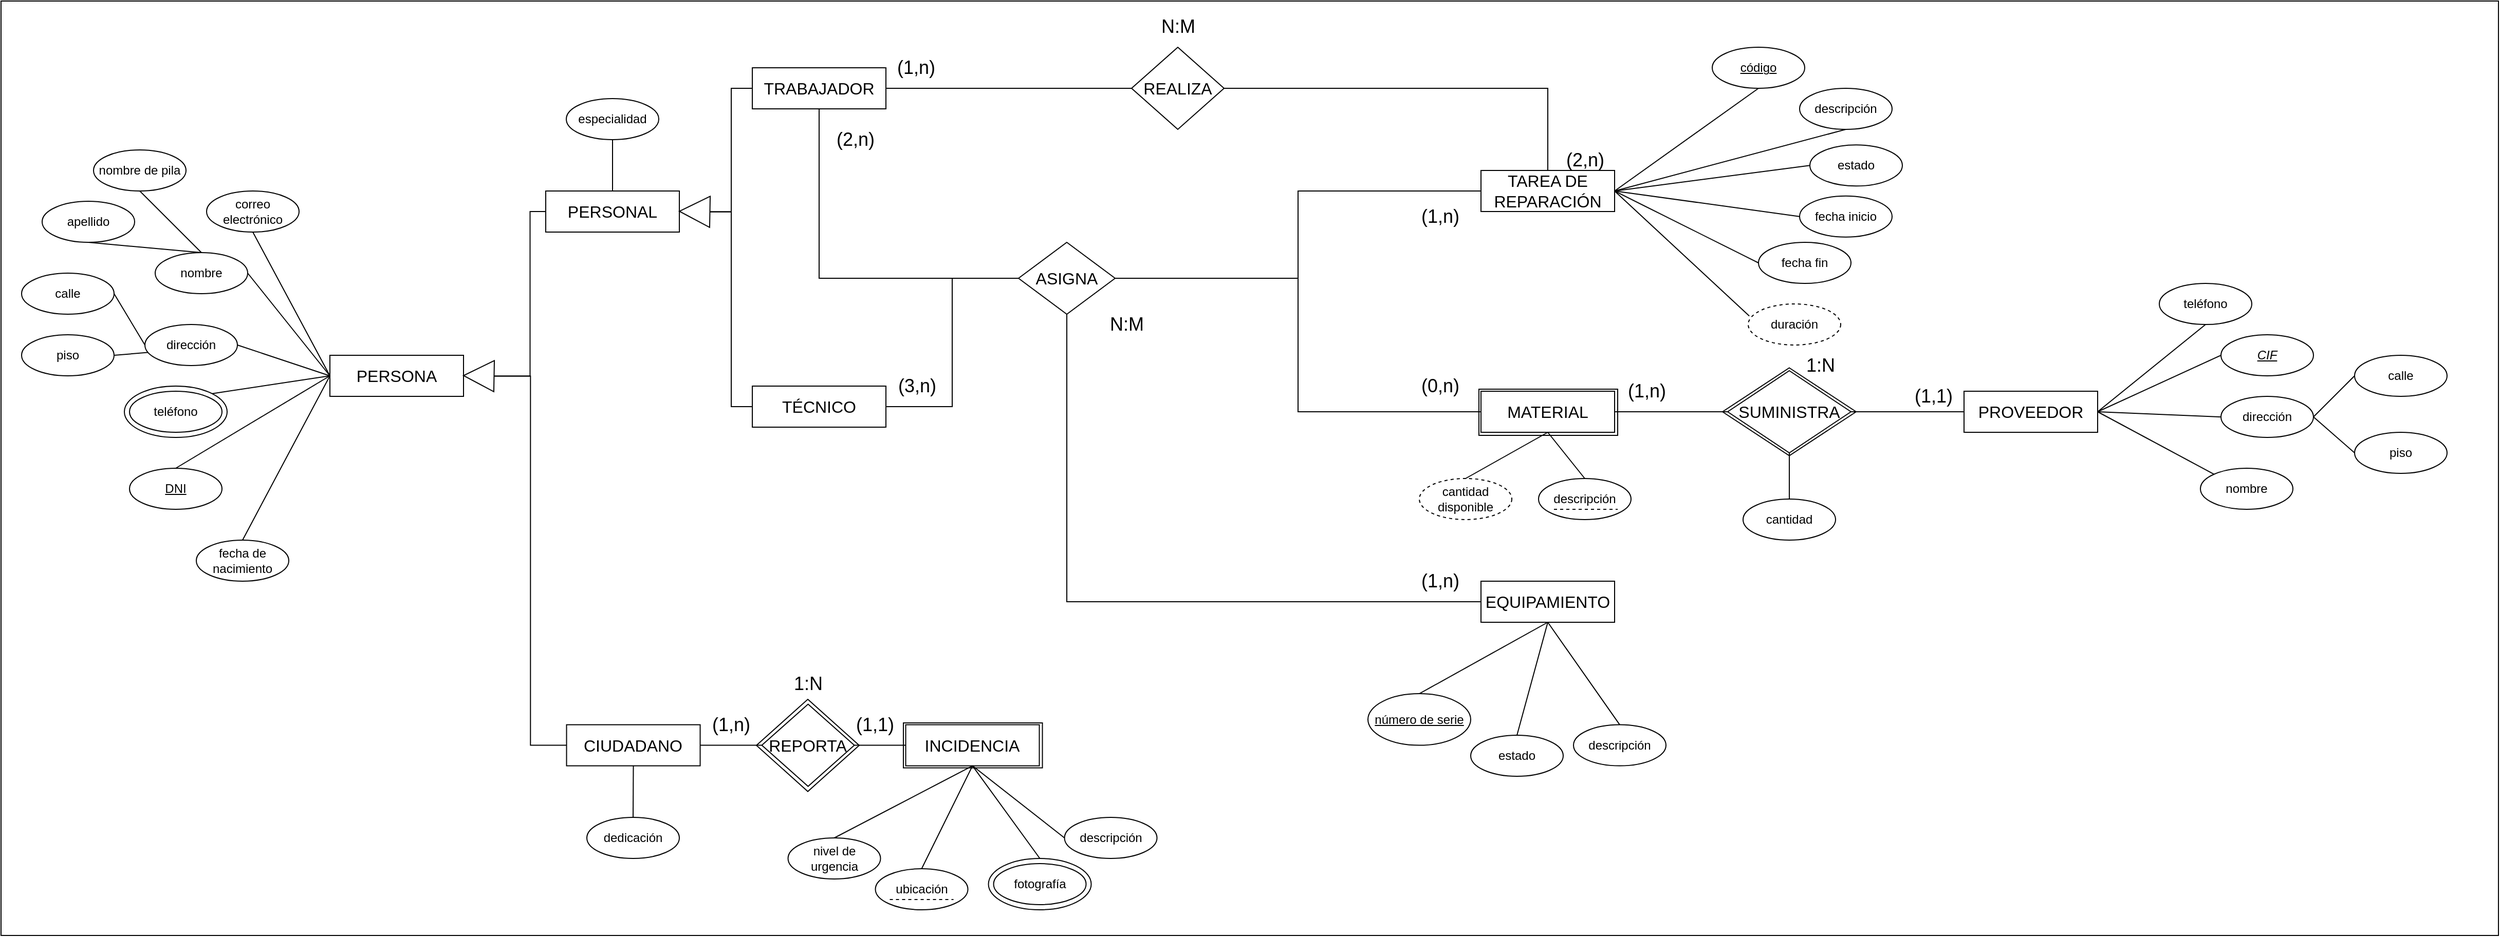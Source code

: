 <mxfile version="20.7.4" type="device"><diagram id="R2lEEEUBdFMjLlhIrx00" name="Page-1"><mxGraphModel dx="3575" dy="2375" grid="1" gridSize="10" guides="1" tooltips="1" connect="1" arrows="1" fold="1" page="1" pageScale="1" pageWidth="850" pageHeight="1100" math="0" shadow="0" extFonts="Permanent Marker^https://fonts.googleapis.com/css?family=Permanent+Marker"><root><mxCell id="0"/><mxCell id="1" parent="0"/><mxCell id="56mbCOZLLlYiBBQ68uOQ-327" value="" style="rounded=0;whiteSpace=wrap;html=1;fontSize=18;" parent="1" vertex="1"><mxGeometry x="-390" y="-5" width="2430" height="910" as="geometry"/></mxCell><mxCell id="56mbCOZLLlYiBBQ68uOQ-184" value="PERSONA" style="rounded=0;whiteSpace=wrap;html=1;fontSize=16;" parent="1" vertex="1"><mxGeometry x="-70" y="340" width="130" height="40" as="geometry"/></mxCell><mxCell id="56mbCOZLLlYiBBQ68uOQ-185" value="nombre" style="ellipse;whiteSpace=wrap;html=1;" parent="1" vertex="1"><mxGeometry x="-240" y="240" width="90" height="40" as="geometry"/></mxCell><mxCell id="56mbCOZLLlYiBBQ68uOQ-186" value="calle" style="ellipse;whiteSpace=wrap;html=1;" parent="1" vertex="1"><mxGeometry x="-370" y="260" width="90" height="40" as="geometry"/></mxCell><mxCell id="56mbCOZLLlYiBBQ68uOQ-187" value="piso" style="ellipse;whiteSpace=wrap;html=1;" parent="1" vertex="1"><mxGeometry x="-370" y="320" width="90" height="40" as="geometry"/></mxCell><mxCell id="56mbCOZLLlYiBBQ68uOQ-188" value="" style="endArrow=none;html=1;rounded=0;entryX=1;entryY=0.5;entryDx=0;entryDy=0;exitX=1;exitY=0.5;exitDx=0;exitDy=0;" parent="1" source="56mbCOZLLlYiBBQ68uOQ-187" target="56mbCOZLLlYiBBQ68uOQ-190" edge="1"><mxGeometry width="50" height="50" relative="1" as="geometry"><mxPoint x="-180" y="490" as="sourcePoint"/><mxPoint x="-140" y="370" as="targetPoint"/></mxGeometry></mxCell><mxCell id="56mbCOZLLlYiBBQ68uOQ-189" value="" style="endArrow=none;html=1;rounded=0;exitX=1;exitY=0.5;exitDx=0;exitDy=0;entryX=0;entryY=0.5;entryDx=0;entryDy=0;" parent="1" source="56mbCOZLLlYiBBQ68uOQ-186" target="56mbCOZLLlYiBBQ68uOQ-190" edge="1"><mxGeometry width="50" height="50" relative="1" as="geometry"><mxPoint x="-180" y="490" as="sourcePoint"/><mxPoint x="-150" y="360" as="targetPoint"/></mxGeometry></mxCell><mxCell id="56mbCOZLLlYiBBQ68uOQ-190" value="dirección" style="ellipse;whiteSpace=wrap;html=1;" parent="1" vertex="1"><mxGeometry x="-250" y="310" width="90" height="40" as="geometry"/></mxCell><mxCell id="56mbCOZLLlYiBBQ68uOQ-192" value="" style="endArrow=none;html=1;rounded=0;exitX=1;exitY=0;exitDx=0;exitDy=0;entryX=0;entryY=0.5;entryDx=0;entryDy=0;" parent="1" source="56mbCOZLLlYiBBQ68uOQ-198" target="56mbCOZLLlYiBBQ68uOQ-184" edge="1"><mxGeometry width="50" height="50" relative="1" as="geometry"><mxPoint x="-165" y="420" as="sourcePoint"/><mxPoint x="330" y="340" as="targetPoint"/></mxGeometry></mxCell><mxCell id="56mbCOZLLlYiBBQ68uOQ-193" value="" style="endArrow=none;html=1;rounded=0;exitX=1;exitY=0.5;exitDx=0;exitDy=0;entryX=0;entryY=0.5;entryDx=0;entryDy=0;" parent="1" source="56mbCOZLLlYiBBQ68uOQ-190" target="56mbCOZLLlYiBBQ68uOQ-184" edge="1"><mxGeometry width="50" height="50" relative="1" as="geometry"><mxPoint x="280" y="390" as="sourcePoint"/><mxPoint x="330" y="340" as="targetPoint"/></mxGeometry></mxCell><mxCell id="56mbCOZLLlYiBBQ68uOQ-194" value="" style="endArrow=none;html=1;rounded=0;entryX=1;entryY=0.5;entryDx=0;entryDy=0;exitX=0;exitY=0.5;exitDx=0;exitDy=0;" parent="1" source="56mbCOZLLlYiBBQ68uOQ-184" target="56mbCOZLLlYiBBQ68uOQ-185" edge="1"><mxGeometry width="50" height="50" relative="1" as="geometry"><mxPoint x="-90.0" y="310" as="sourcePoint"/><mxPoint x="310" y="290" as="targetPoint"/></mxGeometry></mxCell><mxCell id="56mbCOZLLlYiBBQ68uOQ-195" value="&lt;u&gt;DNI&lt;/u&gt;" style="ellipse;whiteSpace=wrap;html=1;" parent="1" vertex="1"><mxGeometry x="-265" y="450" width="90" height="40" as="geometry"/></mxCell><mxCell id="56mbCOZLLlYiBBQ68uOQ-196" value="" style="endArrow=none;html=1;rounded=0;exitX=0.5;exitY=0;exitDx=0;exitDy=0;entryX=0;entryY=0.5;entryDx=0;entryDy=0;" parent="1" source="56mbCOZLLlYiBBQ68uOQ-195" target="56mbCOZLLlYiBBQ68uOQ-184" edge="1"><mxGeometry width="50" height="50" relative="1" as="geometry"><mxPoint x="260" y="340" as="sourcePoint"/><mxPoint x="-80" y="410" as="targetPoint"/></mxGeometry></mxCell><mxCell id="56mbCOZLLlYiBBQ68uOQ-197" value="" style="group" parent="1" vertex="1" connectable="0"><mxGeometry x="-270" y="370" width="100" height="50" as="geometry"/></mxCell><mxCell id="56mbCOZLLlYiBBQ68uOQ-198" value="" style="ellipse;whiteSpace=wrap;html=1;" parent="56mbCOZLLlYiBBQ68uOQ-197" vertex="1"><mxGeometry width="100" height="50" as="geometry"/></mxCell><mxCell id="56mbCOZLLlYiBBQ68uOQ-199" value="teléfono" style="ellipse;whiteSpace=wrap;html=1;" parent="56mbCOZLLlYiBBQ68uOQ-197" vertex="1"><mxGeometry x="5" y="5" width="90" height="40" as="geometry"/></mxCell><mxCell id="56mbCOZLLlYiBBQ68uOQ-212" value="" style="group" parent="1" vertex="1" connectable="0"><mxGeometry x="59.738" y="180" width="210.262" height="370" as="geometry"/></mxCell><mxCell id="56mbCOZLLlYiBBQ68uOQ-204" value="PERSONAL" style="rounded=0;whiteSpace=wrap;html=1;fontSize=16;" parent="56mbCOZLLlYiBBQ68uOQ-212" vertex="1"><mxGeometry x="80.262" width="130" height="40" as="geometry"/></mxCell><mxCell id="56mbCOZLLlYiBBQ68uOQ-206" value="" style="triangle;whiteSpace=wrap;html=1;fontSize=18;rotation=-179;" parent="56mbCOZLLlYiBBQ68uOQ-212" vertex="1"><mxGeometry x="0.262" y="164.87" width="29.74" height="30.26" as="geometry"/></mxCell><mxCell id="56mbCOZLLlYiBBQ68uOQ-211" value="" style="endArrow=none;html=1;rounded=0;fontSize=18;edgeStyle=orthogonalEdgeStyle;exitX=0;exitY=0.5;exitDx=0;exitDy=0;entryX=0;entryY=0.5;entryDx=0;entryDy=0;" parent="56mbCOZLLlYiBBQ68uOQ-212" source="56mbCOZLLlYiBBQ68uOQ-206" target="56mbCOZLLlYiBBQ68uOQ-204" edge="1"><mxGeometry width="50" height="50" relative="1" as="geometry"><mxPoint x="70.262" y="180" as="sourcePoint"/><mxPoint x="70.262" y="20" as="targetPoint"/><Array as="points"><mxPoint x="65" y="180"/><mxPoint x="65" y="20"/></Array></mxGeometry></mxCell><mxCell id="56mbCOZLLlYiBBQ68uOQ-213" value="correo electrónico" style="ellipse;whiteSpace=wrap;html=1;" parent="1" vertex="1"><mxGeometry x="-190" y="180" width="90" height="40" as="geometry"/></mxCell><mxCell id="56mbCOZLLlYiBBQ68uOQ-214" value="" style="endArrow=none;html=1;rounded=0;entryX=0.5;entryY=1;entryDx=0;entryDy=0;exitX=0;exitY=0.5;exitDx=0;exitDy=0;" parent="1" source="56mbCOZLLlYiBBQ68uOQ-184" target="56mbCOZLLlYiBBQ68uOQ-213" edge="1"><mxGeometry width="50" height="50" relative="1" as="geometry"><mxPoint x="-90.0" y="310" as="sourcePoint"/><mxPoint x="310" y="290" as="targetPoint"/></mxGeometry></mxCell><mxCell id="56mbCOZLLlYiBBQ68uOQ-215" value="especialidad" style="ellipse;whiteSpace=wrap;html=1;" parent="1" vertex="1"><mxGeometry x="160" y="90" width="90" height="40" as="geometry"/></mxCell><mxCell id="56mbCOZLLlYiBBQ68uOQ-216" value="" style="endArrow=none;html=1;rounded=0;entryX=0.5;entryY=1;entryDx=0;entryDy=0;exitX=0.5;exitY=0;exitDx=0;exitDy=0;" parent="1" source="56mbCOZLLlYiBBQ68uOQ-204" target="56mbCOZLLlYiBBQ68uOQ-215" edge="1"><mxGeometry width="50" height="50" relative="1" as="geometry"><mxPoint x="280" y="390" as="sourcePoint"/><mxPoint x="330" y="340" as="targetPoint"/></mxGeometry></mxCell><mxCell id="56mbCOZLLlYiBBQ68uOQ-226" value="" style="triangle;whiteSpace=wrap;html=1;fontSize=18;rotation=-179;" parent="1" vertex="1"><mxGeometry x="270" y="184.87" width="29.74" height="30.26" as="geometry"/></mxCell><mxCell id="56mbCOZLLlYiBBQ68uOQ-227" value="TRABAJADOR" style="rounded=0;whiteSpace=wrap;html=1;fontSize=16;" parent="1" vertex="1"><mxGeometry x="341" y="60" width="130" height="40" as="geometry"/></mxCell><mxCell id="56mbCOZLLlYiBBQ68uOQ-228" value="TÉCNICO" style="rounded=0;whiteSpace=wrap;html=1;fontSize=16;" parent="1" vertex="1"><mxGeometry x="341" y="370" width="130" height="40" as="geometry"/></mxCell><mxCell id="56mbCOZLLlYiBBQ68uOQ-229" value="" style="endArrow=none;html=1;rounded=0;fontSize=18;entryX=0;entryY=0.5;entryDx=0;entryDy=0;exitX=0;exitY=0.5;exitDx=0;exitDy=0;edgeStyle=orthogonalEdgeStyle;" parent="1" source="56mbCOZLLlYiBBQ68uOQ-228" target="56mbCOZLLlYiBBQ68uOQ-226" edge="1"><mxGeometry width="50" height="50" relative="1" as="geometry"><mxPoint x="320" y="280" as="sourcePoint"/><mxPoint x="490" y="350" as="targetPoint"/></mxGeometry></mxCell><mxCell id="56mbCOZLLlYiBBQ68uOQ-230" value="" style="endArrow=none;html=1;rounded=0;fontSize=18;entryX=0;entryY=0.5;entryDx=0;entryDy=0;exitX=0;exitY=0.5;exitDx=0;exitDy=0;edgeStyle=orthogonalEdgeStyle;" parent="1" source="56mbCOZLLlYiBBQ68uOQ-227" target="56mbCOZLLlYiBBQ68uOQ-226" edge="1"><mxGeometry width="50" height="50" relative="1" as="geometry"><mxPoint x="440" y="400" as="sourcePoint"/><mxPoint x="490" y="350" as="targetPoint"/></mxGeometry></mxCell><mxCell id="56mbCOZLLlYiBBQ68uOQ-231" value="TAREA DE REPARACIÓN" style="rounded=0;whiteSpace=wrap;html=1;fontSize=16;" parent="1" vertex="1"><mxGeometry x="1050" y="160" width="130" height="40" as="geometry"/></mxCell><mxCell id="56mbCOZLLlYiBBQ68uOQ-244" value="nombre de pila" style="ellipse;whiteSpace=wrap;html=1;" parent="1" vertex="1"><mxGeometry x="-300" y="140" width="90" height="40" as="geometry"/></mxCell><mxCell id="56mbCOZLLlYiBBQ68uOQ-245" value="apellido" style="ellipse;whiteSpace=wrap;html=1;" parent="1" vertex="1"><mxGeometry x="-350" y="190" width="90" height="40" as="geometry"/></mxCell><mxCell id="56mbCOZLLlYiBBQ68uOQ-246" value="" style="endArrow=none;html=1;rounded=0;fontSize=18;exitX=0.5;exitY=1;exitDx=0;exitDy=0;entryX=0.5;entryY=0;entryDx=0;entryDy=0;" parent="1" source="56mbCOZLLlYiBBQ68uOQ-244" target="56mbCOZLLlYiBBQ68uOQ-185" edge="1"><mxGeometry width="50" height="50" relative="1" as="geometry"><mxPoint x="-10" y="260" as="sourcePoint"/><mxPoint x="40" y="210" as="targetPoint"/></mxGeometry></mxCell><mxCell id="56mbCOZLLlYiBBQ68uOQ-247" value="" style="endArrow=none;html=1;rounded=0;fontSize=18;exitX=0.5;exitY=1;exitDx=0;exitDy=0;entryX=0.5;entryY=0;entryDx=0;entryDy=0;" parent="1" source="56mbCOZLLlYiBBQ68uOQ-245" target="56mbCOZLLlYiBBQ68uOQ-185" edge="1"><mxGeometry width="50" height="50" relative="1" as="geometry"><mxPoint x="-10" y="260" as="sourcePoint"/><mxPoint x="40" y="210" as="targetPoint"/></mxGeometry></mxCell><mxCell id="56mbCOZLLlYiBBQ68uOQ-248" value="fecha de nacimiento" style="ellipse;whiteSpace=wrap;html=1;" parent="1" vertex="1"><mxGeometry x="-200" y="520" width="90" height="40" as="geometry"/></mxCell><mxCell id="56mbCOZLLlYiBBQ68uOQ-249" value="" style="endArrow=none;html=1;rounded=0;exitX=0.5;exitY=0;exitDx=0;exitDy=0;entryX=0;entryY=0.5;entryDx=0;entryDy=0;" parent="1" source="56mbCOZLLlYiBBQ68uOQ-248" target="56mbCOZLLlYiBBQ68uOQ-184" edge="1"><mxGeometry width="50" height="50" relative="1" as="geometry"><mxPoint x="280" y="390" as="sourcePoint"/><mxPoint x="330" y="340" as="targetPoint"/></mxGeometry></mxCell><mxCell id="56mbCOZLLlYiBBQ68uOQ-205" value="CIUDADANO" style="rounded=0;whiteSpace=wrap;html=1;fontSize=16;" parent="1" vertex="1"><mxGeometry x="160.26" y="699.78" width="130" height="40" as="geometry"/></mxCell><mxCell id="56mbCOZLLlYiBBQ68uOQ-218" value="INCIDENCIA" style="rounded=0;whiteSpace=wrap;html=1;fontSize=16;" parent="1" vertex="1"><mxGeometry x="490.26" y="699.78" width="130" height="40" as="geometry"/></mxCell><mxCell id="56mbCOZLLlYiBBQ68uOQ-219" value="REPORTA" style="rhombus;whiteSpace=wrap;html=1;fontSize=16;rounded=0;" parent="1" vertex="1"><mxGeometry x="350.26" y="679.78" width="90" height="80" as="geometry"/></mxCell><mxCell id="56mbCOZLLlYiBBQ68uOQ-221" value="" style="endArrow=none;html=1;rounded=0;fontSize=18;exitX=1;exitY=0.5;exitDx=0;exitDy=0;entryX=0;entryY=0.5;entryDx=0;entryDy=0;" parent="1" source="56mbCOZLLlYiBBQ68uOQ-219" target="56mbCOZLLlYiBBQ68uOQ-218" edge="1"><mxGeometry width="50" height="50" relative="1" as="geometry"><mxPoint x="550.26" y="599.78" as="sourcePoint"/><mxPoint x="600.26" y="549.78" as="targetPoint"/></mxGeometry></mxCell><mxCell id="56mbCOZLLlYiBBQ68uOQ-222" value="" style="endArrow=none;html=1;rounded=0;fontSize=18;exitX=1;exitY=0.5;exitDx=0;exitDy=0;entryX=0;entryY=0.5;entryDx=0;entryDy=0;" parent="1" source="56mbCOZLLlYiBBQ68uOQ-205" target="56mbCOZLLlYiBBQ68uOQ-219" edge="1"><mxGeometry width="50" height="50" relative="1" as="geometry"><mxPoint x="550.26" y="599.78" as="sourcePoint"/><mxPoint x="600.26" y="549.78" as="targetPoint"/></mxGeometry></mxCell><mxCell id="56mbCOZLLlYiBBQ68uOQ-223" value="1:N" style="text;html=1;align=center;verticalAlign=middle;resizable=0;points=[];autosize=1;strokeColor=none;fillColor=none;fontSize=18;" parent="1" vertex="1"><mxGeometry x="370.26" y="639.78" width="50" height="40" as="geometry"/></mxCell><mxCell id="56mbCOZLLlYiBBQ68uOQ-224" value="(1,n)" style="text;html=1;align=center;verticalAlign=middle;resizable=0;points=[];autosize=1;strokeColor=none;fillColor=none;fontSize=18;" parent="1" vertex="1"><mxGeometry x="290.26" y="679.78" width="60" height="40" as="geometry"/></mxCell><mxCell id="56mbCOZLLlYiBBQ68uOQ-225" value="(1,1)" style="text;html=1;align=center;verticalAlign=middle;resizable=0;points=[];autosize=1;strokeColor=none;fillColor=none;fontSize=18;" parent="1" vertex="1"><mxGeometry x="430.26" y="679.78" width="60" height="40" as="geometry"/></mxCell><mxCell id="56mbCOZLLlYiBBQ68uOQ-209" value="" style="endArrow=none;html=1;rounded=0;fontSize=18;entryX=0;entryY=0.5;entryDx=0;entryDy=0;edgeStyle=orthogonalEdgeStyle;exitX=0;exitY=0.5;exitDx=0;exitDy=0;" parent="1" source="56mbCOZLLlYiBBQ68uOQ-206" target="56mbCOZLLlYiBBQ68uOQ-205" edge="1"><mxGeometry width="50" height="50" relative="1" as="geometry"><mxPoint x="109.998" y="550.04" as="sourcePoint"/><mxPoint x="140.26" y="629.78" as="targetPoint"/></mxGeometry></mxCell><mxCell id="56mbCOZLLlYiBBQ68uOQ-259" value="ASIGNA" style="rhombus;whiteSpace=wrap;html=1;fontSize=16;rounded=0;" parent="1" vertex="1"><mxGeometry x="600" y="230" width="94" height="70" as="geometry"/></mxCell><mxCell id="56mbCOZLLlYiBBQ68uOQ-264" value="REALIZA" style="rhombus;whiteSpace=wrap;html=1;fontSize=16;rounded=0;" parent="1" vertex="1"><mxGeometry x="710" y="40" width="90" height="80" as="geometry"/></mxCell><mxCell id="56mbCOZLLlYiBBQ68uOQ-265" value="" style="endArrow=none;html=1;rounded=0;fontSize=18;entryX=0;entryY=0.5;entryDx=0;entryDy=0;exitX=1;exitY=0.5;exitDx=0;exitDy=0;" parent="1" source="56mbCOZLLlYiBBQ68uOQ-227" target="56mbCOZLLlYiBBQ68uOQ-264" edge="1"><mxGeometry width="50" height="50" relative="1" as="geometry"><mxPoint x="470" y="90" as="sourcePoint"/><mxPoint x="780" y="180" as="targetPoint"/></mxGeometry></mxCell><mxCell id="56mbCOZLLlYiBBQ68uOQ-266" value="" style="endArrow=none;html=1;rounded=0;fontSize=18;exitX=0.5;exitY=0;exitDx=0;exitDy=0;entryX=1;entryY=0.5;entryDx=0;entryDy=0;edgeStyle=orthogonalEdgeStyle;" parent="1" source="56mbCOZLLlYiBBQ68uOQ-231" target="56mbCOZLLlYiBBQ68uOQ-264" edge="1"><mxGeometry width="50" height="50" relative="1" as="geometry"><mxPoint x="730" y="230" as="sourcePoint"/><mxPoint x="780" y="180" as="targetPoint"/></mxGeometry></mxCell><mxCell id="56mbCOZLLlYiBBQ68uOQ-267" value="(1,n)" style="text;html=1;align=center;verticalAlign=middle;resizable=0;points=[];autosize=1;strokeColor=none;fillColor=none;fontSize=18;" parent="1" vertex="1"><mxGeometry x="470" y="40" width="60" height="40" as="geometry"/></mxCell><mxCell id="56mbCOZLLlYiBBQ68uOQ-268" value="(2,n)" style="text;html=1;align=center;verticalAlign=middle;resizable=0;points=[];autosize=1;strokeColor=none;fillColor=none;fontSize=18;" parent="1" vertex="1"><mxGeometry x="1121" y="130" width="60" height="40" as="geometry"/></mxCell><mxCell id="56mbCOZLLlYiBBQ68uOQ-269" value="N:M" style="text;html=1;align=center;verticalAlign=middle;resizable=0;points=[];autosize=1;strokeColor=none;fillColor=none;fontSize=18;" parent="1" vertex="1"><mxGeometry x="725" width="60" height="40" as="geometry"/></mxCell><mxCell id="56mbCOZLLlYiBBQ68uOQ-272" value="MATERIAL" style="rounded=0;whiteSpace=wrap;html=1;fontSize=16;" parent="1" vertex="1"><mxGeometry x="1050" y="375" width="130" height="40" as="geometry"/></mxCell><mxCell id="56mbCOZLLlYiBBQ68uOQ-273" value="EQUIPAMIENTO" style="rounded=0;whiteSpace=wrap;html=1;fontSize=16;" parent="1" vertex="1"><mxGeometry x="1050" y="560" width="130" height="40" as="geometry"/></mxCell><mxCell id="56mbCOZLLlYiBBQ68uOQ-274" value="" style="endArrow=none;html=1;rounded=0;fontSize=18;exitX=0.5;exitY=1;exitDx=0;exitDy=0;entryX=0;entryY=0.5;entryDx=0;entryDy=0;edgeStyle=orthogonalEdgeStyle;" parent="1" source="56mbCOZLLlYiBBQ68uOQ-227" target="56mbCOZLLlYiBBQ68uOQ-259" edge="1"><mxGeometry width="50" height="50" relative="1" as="geometry"><mxPoint x="470" y="120" as="sourcePoint"/><mxPoint x="520" y="70" as="targetPoint"/><Array as="points"><mxPoint x="406" y="265"/></Array></mxGeometry></mxCell><mxCell id="56mbCOZLLlYiBBQ68uOQ-275" value="" style="endArrow=none;html=1;rounded=0;fontSize=18;exitX=1;exitY=0.5;exitDx=0;exitDy=0;entryX=0;entryY=0.5;entryDx=0;entryDy=0;edgeStyle=orthogonalEdgeStyle;" parent="1" source="56mbCOZLLlYiBBQ68uOQ-228" target="56mbCOZLLlYiBBQ68uOQ-259" edge="1"><mxGeometry width="50" height="50" relative="1" as="geometry"><mxPoint x="470" y="120" as="sourcePoint"/><mxPoint x="520" y="70" as="targetPoint"/></mxGeometry></mxCell><mxCell id="56mbCOZLLlYiBBQ68uOQ-276" value="" style="endArrow=none;html=1;rounded=0;fontSize=18;exitX=1;exitY=0.5;exitDx=0;exitDy=0;entryX=0;entryY=0.5;entryDx=0;entryDy=0;edgeStyle=orthogonalEdgeStyle;" parent="1" source="56mbCOZLLlYiBBQ68uOQ-259" target="56mbCOZLLlYiBBQ68uOQ-231" edge="1"><mxGeometry width="50" height="50" relative="1" as="geometry"><mxPoint x="710" y="130" as="sourcePoint"/><mxPoint x="760" y="80" as="targetPoint"/></mxGeometry></mxCell><mxCell id="56mbCOZLLlYiBBQ68uOQ-277" value="" style="endArrow=none;html=1;rounded=0;fontSize=18;exitX=1;exitY=0.5;exitDx=0;exitDy=0;entryX=0;entryY=0.5;entryDx=0;entryDy=0;edgeStyle=orthogonalEdgeStyle;" parent="1" source="56mbCOZLLlYiBBQ68uOQ-259" target="56mbCOZLLlYiBBQ68uOQ-272" edge="1"><mxGeometry width="50" height="50" relative="1" as="geometry"><mxPoint x="710" y="130" as="sourcePoint"/><mxPoint x="760" y="80" as="targetPoint"/></mxGeometry></mxCell><mxCell id="56mbCOZLLlYiBBQ68uOQ-278" value="" style="endArrow=none;html=1;rounded=0;fontSize=18;exitX=0.5;exitY=1;exitDx=0;exitDy=0;entryX=0;entryY=0.5;entryDx=0;entryDy=0;edgeStyle=orthogonalEdgeStyle;" parent="1" source="56mbCOZLLlYiBBQ68uOQ-259" target="56mbCOZLLlYiBBQ68uOQ-273" edge="1"><mxGeometry width="50" height="50" relative="1" as="geometry"><mxPoint x="710" y="130" as="sourcePoint"/><mxPoint x="760" y="80" as="targetPoint"/></mxGeometry></mxCell><mxCell id="56mbCOZLLlYiBBQ68uOQ-279" value="descripción" style="ellipse;whiteSpace=wrap;html=1;" parent="1" vertex="1"><mxGeometry x="1360" y="80" width="90" height="40" as="geometry"/></mxCell><mxCell id="56mbCOZLLlYiBBQ68uOQ-280" value="estado" style="ellipse;whiteSpace=wrap;html=1;" parent="1" vertex="1"><mxGeometry x="1370" y="135.13" width="90" height="40" as="geometry"/></mxCell><mxCell id="56mbCOZLLlYiBBQ68uOQ-281" value="fecha inicio" style="ellipse;whiteSpace=wrap;html=1;" parent="1" vertex="1"><mxGeometry x="1360" y="184.87" width="90" height="40" as="geometry"/></mxCell><mxCell id="56mbCOZLLlYiBBQ68uOQ-284" value="fecha fin" style="ellipse;whiteSpace=wrap;html=1;" parent="1" vertex="1"><mxGeometry x="1320" y="230" width="90" height="40" as="geometry"/></mxCell><mxCell id="56mbCOZLLlYiBBQ68uOQ-285" value="duración" style="ellipse;whiteSpace=wrap;html=1;dashed=1;" parent="1" vertex="1"><mxGeometry x="1310" y="290" width="90" height="40" as="geometry"/></mxCell><mxCell id="56mbCOZLLlYiBBQ68uOQ-288" style="edgeStyle=orthogonalEdgeStyle;rounded=0;orthogonalLoop=1;jettySize=auto;html=1;exitX=0.5;exitY=1;exitDx=0;exitDy=0;fontSize=18;" parent="1" source="56mbCOZLLlYiBBQ68uOQ-285" target="56mbCOZLLlYiBBQ68uOQ-285" edge="1"><mxGeometry relative="1" as="geometry"/></mxCell><mxCell id="56mbCOZLLlYiBBQ68uOQ-289" value="" style="endArrow=none;html=1;rounded=0;fontSize=18;entryX=0.5;entryY=1;entryDx=0;entryDy=0;exitX=1;exitY=0.5;exitDx=0;exitDy=0;" parent="1" source="56mbCOZLLlYiBBQ68uOQ-231" target="56mbCOZLLlYiBBQ68uOQ-279" edge="1"><mxGeometry width="50" height="50" relative="1" as="geometry"><mxPoint x="1090" y="330" as="sourcePoint"/><mxPoint x="1140" y="280" as="targetPoint"/></mxGeometry></mxCell><mxCell id="56mbCOZLLlYiBBQ68uOQ-290" value="" style="endArrow=none;html=1;rounded=0;fontSize=18;entryX=0;entryY=0.5;entryDx=0;entryDy=0;exitX=1;exitY=0.5;exitDx=0;exitDy=0;" parent="1" source="56mbCOZLLlYiBBQ68uOQ-231" target="56mbCOZLLlYiBBQ68uOQ-280" edge="1"><mxGeometry width="50" height="50" relative="1" as="geometry"><mxPoint x="1090" y="330" as="sourcePoint"/><mxPoint x="1140" y="280" as="targetPoint"/></mxGeometry></mxCell><mxCell id="56mbCOZLLlYiBBQ68uOQ-291" value="" style="endArrow=none;html=1;rounded=0;fontSize=18;entryX=0;entryY=0.5;entryDx=0;entryDy=0;exitX=1;exitY=0.5;exitDx=0;exitDy=0;" parent="1" source="56mbCOZLLlYiBBQ68uOQ-231" target="56mbCOZLLlYiBBQ68uOQ-281" edge="1"><mxGeometry width="50" height="50" relative="1" as="geometry"><mxPoint x="1090" y="330" as="sourcePoint"/><mxPoint x="1140" y="280" as="targetPoint"/></mxGeometry></mxCell><mxCell id="56mbCOZLLlYiBBQ68uOQ-292" value="" style="endArrow=none;html=1;rounded=0;fontSize=18;entryX=0;entryY=0.5;entryDx=0;entryDy=0;exitX=1;exitY=0.5;exitDx=0;exitDy=0;" parent="1" source="56mbCOZLLlYiBBQ68uOQ-231" target="56mbCOZLLlYiBBQ68uOQ-284" edge="1"><mxGeometry width="50" height="50" relative="1" as="geometry"><mxPoint x="1090" y="330" as="sourcePoint"/><mxPoint x="1140" y="280" as="targetPoint"/></mxGeometry></mxCell><mxCell id="56mbCOZLLlYiBBQ68uOQ-293" value="" style="endArrow=none;html=1;rounded=0;fontSize=18;entryX=0.012;entryY=0.294;entryDx=0;entryDy=0;exitX=1;exitY=0.5;exitDx=0;exitDy=0;entryPerimeter=0;" parent="1" source="56mbCOZLLlYiBBQ68uOQ-231" target="56mbCOZLLlYiBBQ68uOQ-285" edge="1"><mxGeometry width="50" height="50" relative="1" as="geometry"><mxPoint x="1090" y="330" as="sourcePoint"/><mxPoint x="1140" y="280" as="targetPoint"/></mxGeometry></mxCell><mxCell id="56mbCOZLLlYiBBQ68uOQ-299" value="(2,n)" style="text;html=1;align=center;verticalAlign=middle;resizable=0;points=[];autosize=1;strokeColor=none;fillColor=none;fontSize=18;" parent="1" vertex="1"><mxGeometry x="411" y="110" width="60" height="40" as="geometry"/></mxCell><mxCell id="56mbCOZLLlYiBBQ68uOQ-300" value="(3,n)" style="text;html=1;align=center;verticalAlign=middle;resizable=0;points=[];autosize=1;strokeColor=none;fillColor=none;fontSize=18;" parent="1" vertex="1"><mxGeometry x="471" y="350" width="60" height="40" as="geometry"/></mxCell><mxCell id="56mbCOZLLlYiBBQ68uOQ-301" value="(0,n)" style="text;html=1;align=center;verticalAlign=middle;resizable=0;points=[];autosize=1;strokeColor=none;fillColor=none;fontSize=18;" parent="1" vertex="1"><mxGeometry x="980" y="350" width="60" height="40" as="geometry"/></mxCell><mxCell id="56mbCOZLLlYiBBQ68uOQ-302" value="(1,n)" style="text;html=1;align=center;verticalAlign=middle;resizable=0;points=[];autosize=1;strokeColor=none;fillColor=none;fontSize=18;" parent="1" vertex="1"><mxGeometry x="980" y="540" width="60" height="40" as="geometry"/></mxCell><mxCell id="56mbCOZLLlYiBBQ68uOQ-303" value="descripción" style="ellipse;whiteSpace=wrap;html=1;" parent="1" vertex="1"><mxGeometry x="1106" y="460" width="90" height="40" as="geometry"/></mxCell><mxCell id="56mbCOZLLlYiBBQ68uOQ-304" value="cantidad disponible" style="ellipse;whiteSpace=wrap;html=1;dashed=1;" parent="1" vertex="1"><mxGeometry x="990" y="460" width="90" height="40" as="geometry"/></mxCell><mxCell id="56mbCOZLLlYiBBQ68uOQ-305" value="descripción" style="ellipse;whiteSpace=wrap;html=1;" parent="1" vertex="1"><mxGeometry x="1140" y="699.78" width="90" height="40" as="geometry"/></mxCell><mxCell id="56mbCOZLLlYiBBQ68uOQ-306" value="estado" style="ellipse;whiteSpace=wrap;html=1;" parent="1" vertex="1"><mxGeometry x="1040" y="710" width="90" height="40" as="geometry"/></mxCell><mxCell id="56mbCOZLLlYiBBQ68uOQ-307" value="&lt;u&gt;número de serie&lt;/u&gt;" style="ellipse;whiteSpace=wrap;html=1;" parent="1" vertex="1"><mxGeometry x="940" y="669.56" width="100" height="50.22" as="geometry"/></mxCell><mxCell id="56mbCOZLLlYiBBQ68uOQ-308" value="&lt;u&gt;código&lt;/u&gt;" style="ellipse;whiteSpace=wrap;html=1;" parent="1" vertex="1"><mxGeometry x="1275" y="40" width="90" height="40" as="geometry"/></mxCell><mxCell id="56mbCOZLLlYiBBQ68uOQ-309" value="" style="endArrow=none;html=1;rounded=0;fontSize=18;entryX=0.5;entryY=1;entryDx=0;entryDy=0;exitX=1;exitY=0.5;exitDx=0;exitDy=0;" parent="1" source="56mbCOZLLlYiBBQ68uOQ-231" target="56mbCOZLLlYiBBQ68uOQ-308" edge="1"><mxGeometry width="50" height="50" relative="1" as="geometry"><mxPoint x="1090" y="330" as="sourcePoint"/><mxPoint x="1140" y="280" as="targetPoint"/></mxGeometry></mxCell><mxCell id="56mbCOZLLlYiBBQ68uOQ-310" value="" style="endArrow=none;html=1;rounded=0;fontSize=18;entryX=0.5;entryY=0;entryDx=0;entryDy=0;exitX=0.5;exitY=1;exitDx=0;exitDy=0;" parent="1" source="56mbCOZLLlYiBBQ68uOQ-272" target="56mbCOZLLlYiBBQ68uOQ-303" edge="1"><mxGeometry width="50" height="50" relative="1" as="geometry"><mxPoint x="1090" y="330" as="sourcePoint"/><mxPoint x="1140" y="280" as="targetPoint"/></mxGeometry></mxCell><mxCell id="56mbCOZLLlYiBBQ68uOQ-311" value="" style="endArrow=none;html=1;rounded=0;fontSize=18;entryX=0.5;entryY=0;entryDx=0;entryDy=0;exitX=0.5;exitY=1;exitDx=0;exitDy=0;" parent="1" source="56mbCOZLLlYiBBQ68uOQ-272" target="56mbCOZLLlYiBBQ68uOQ-304" edge="1"><mxGeometry width="50" height="50" relative="1" as="geometry"><mxPoint x="1090" y="330" as="sourcePoint"/><mxPoint x="1140" y="280" as="targetPoint"/></mxGeometry></mxCell><mxCell id="56mbCOZLLlYiBBQ68uOQ-312" value="" style="endArrow=none;html=1;rounded=0;fontSize=18;entryX=0.5;entryY=0;entryDx=0;entryDy=0;exitX=0.5;exitY=1;exitDx=0;exitDy=0;" parent="1" source="56mbCOZLLlYiBBQ68uOQ-273" target="56mbCOZLLlYiBBQ68uOQ-305" edge="1"><mxGeometry width="50" height="50" relative="1" as="geometry"><mxPoint x="1090" y="330" as="sourcePoint"/><mxPoint x="1140" y="280" as="targetPoint"/></mxGeometry></mxCell><mxCell id="56mbCOZLLlYiBBQ68uOQ-313" value="" style="endArrow=none;html=1;rounded=0;fontSize=18;entryX=0.5;entryY=0;entryDx=0;entryDy=0;exitX=0.5;exitY=1;exitDx=0;exitDy=0;" parent="1" source="56mbCOZLLlYiBBQ68uOQ-273" target="56mbCOZLLlYiBBQ68uOQ-306" edge="1"><mxGeometry width="50" height="50" relative="1" as="geometry"><mxPoint x="1090" y="330" as="sourcePoint"/><mxPoint x="1140" y="280" as="targetPoint"/></mxGeometry></mxCell><mxCell id="56mbCOZLLlYiBBQ68uOQ-314" value="" style="endArrow=none;html=1;rounded=0;fontSize=18;entryX=0.5;entryY=0;entryDx=0;entryDy=0;exitX=0.5;exitY=1;exitDx=0;exitDy=0;" parent="1" source="56mbCOZLLlYiBBQ68uOQ-273" target="56mbCOZLLlYiBBQ68uOQ-307" edge="1"><mxGeometry width="50" height="50" relative="1" as="geometry"><mxPoint x="1090" y="330" as="sourcePoint"/><mxPoint x="1140" y="280" as="targetPoint"/></mxGeometry></mxCell><mxCell id="56mbCOZLLlYiBBQ68uOQ-315" value="descripción" style="ellipse;whiteSpace=wrap;html=1;" parent="1" vertex="1"><mxGeometry x="644.76" y="790" width="90" height="40" as="geometry"/></mxCell><mxCell id="56mbCOZLLlYiBBQ68uOQ-317" value="" style="group" parent="1" vertex="1" connectable="0"><mxGeometry x="570.76" y="830" width="100" height="50" as="geometry"/></mxCell><mxCell id="56mbCOZLLlYiBBQ68uOQ-318" value="" style="ellipse;whiteSpace=wrap;html=1;" parent="56mbCOZLLlYiBBQ68uOQ-317" vertex="1"><mxGeometry width="100" height="50" as="geometry"/></mxCell><mxCell id="56mbCOZLLlYiBBQ68uOQ-319" value="fotografía" style="ellipse;whiteSpace=wrap;html=1;" parent="56mbCOZLLlYiBBQ68uOQ-317" vertex="1"><mxGeometry x="5" y="5" width="90" height="40" as="geometry"/></mxCell><mxCell id="56mbCOZLLlYiBBQ68uOQ-320" value="ubicación" style="ellipse;whiteSpace=wrap;html=1;" parent="1" vertex="1"><mxGeometry x="460.76" y="840" width="90" height="40" as="geometry"/></mxCell><mxCell id="56mbCOZLLlYiBBQ68uOQ-321" value="nivel de urgencia" style="ellipse;whiteSpace=wrap;html=1;" parent="1" vertex="1"><mxGeometry x="375.76" y="810" width="90" height="40" as="geometry"/></mxCell><mxCell id="56mbCOZLLlYiBBQ68uOQ-322" value="" style="endArrow=none;html=1;rounded=0;fontSize=18;exitX=0.5;exitY=1;exitDx=0;exitDy=0;entryX=0;entryY=0.5;entryDx=0;entryDy=0;" parent="1" source="56mbCOZLLlYiBBQ68uOQ-218" target="56mbCOZLLlYiBBQ68uOQ-315" edge="1"><mxGeometry width="50" height="50" relative="1" as="geometry"><mxPoint x="560" y="400" as="sourcePoint"/><mxPoint x="610" y="350" as="targetPoint"/></mxGeometry></mxCell><mxCell id="56mbCOZLLlYiBBQ68uOQ-323" value="" style="endArrow=none;html=1;rounded=0;fontSize=18;exitX=0.5;exitY=1;exitDx=0;exitDy=0;entryX=0.5;entryY=0;entryDx=0;entryDy=0;" parent="1" source="56mbCOZLLlYiBBQ68uOQ-218" target="56mbCOZLLlYiBBQ68uOQ-318" edge="1"><mxGeometry width="50" height="50" relative="1" as="geometry"><mxPoint x="560" y="400" as="sourcePoint"/><mxPoint x="610" y="350" as="targetPoint"/></mxGeometry></mxCell><mxCell id="56mbCOZLLlYiBBQ68uOQ-324" value="" style="endArrow=none;html=1;rounded=0;fontSize=18;exitX=0.5;exitY=1;exitDx=0;exitDy=0;entryX=0.5;entryY=0;entryDx=0;entryDy=0;" parent="1" source="56mbCOZLLlYiBBQ68uOQ-218" target="56mbCOZLLlYiBBQ68uOQ-320" edge="1"><mxGeometry width="50" height="50" relative="1" as="geometry"><mxPoint x="560" y="400" as="sourcePoint"/><mxPoint x="610" y="350" as="targetPoint"/></mxGeometry></mxCell><mxCell id="56mbCOZLLlYiBBQ68uOQ-325" value="" style="endArrow=none;html=1;rounded=0;fontSize=18;exitX=0.5;exitY=1;exitDx=0;exitDy=0;entryX=0.5;entryY=0;entryDx=0;entryDy=0;" parent="1" source="56mbCOZLLlYiBBQ68uOQ-218" target="56mbCOZLLlYiBBQ68uOQ-321" edge="1"><mxGeometry width="50" height="50" relative="1" as="geometry"><mxPoint x="560" y="400" as="sourcePoint"/><mxPoint x="610" y="350" as="targetPoint"/></mxGeometry></mxCell><mxCell id="56mbCOZLLlYiBBQ68uOQ-326" value="N:M" style="text;html=1;align=center;verticalAlign=middle;resizable=0;points=[];autosize=1;strokeColor=none;fillColor=none;fontSize=18;" parent="1" vertex="1"><mxGeometry x="675" y="290" width="60" height="40" as="geometry"/></mxCell><mxCell id="aPPsVzfeK5LzoGeozEgj-1" value="(1,n)" style="text;html=1;align=center;verticalAlign=middle;resizable=0;points=[];autosize=1;strokeColor=none;fillColor=none;fontSize=18;" parent="1" vertex="1"><mxGeometry x="980" y="184.87" width="60" height="40" as="geometry"/></mxCell><mxCell id="aPPsVzfeK5LzoGeozEgj-3" value="SUMINISTRA" style="rhombus;whiteSpace=wrap;html=1;fontSize=16;rounded=0;" parent="1" vertex="1"><mxGeometry x="1290" y="355" width="120" height="80" as="geometry"/></mxCell><mxCell id="aPPsVzfeK5LzoGeozEgj-4" value="PROVEEDOR" style="rounded=0;whiteSpace=wrap;html=1;fontSize=16;" parent="1" vertex="1"><mxGeometry x="1520" y="375" width="130" height="40" as="geometry"/></mxCell><mxCell id="aPPsVzfeK5LzoGeozEgj-5" value="" style="endArrow=none;html=1;rounded=0;exitX=1;exitY=0.5;exitDx=0;exitDy=0;entryX=0;entryY=0.5;entryDx=0;entryDy=0;" parent="1" source="56mbCOZLLlYiBBQ68uOQ-272" target="aPPsVzfeK5LzoGeozEgj-3" edge="1"><mxGeometry width="50" height="50" relative="1" as="geometry"><mxPoint x="1350" y="460" as="sourcePoint"/><mxPoint x="1400" y="410" as="targetPoint"/></mxGeometry></mxCell><mxCell id="aPPsVzfeK5LzoGeozEgj-6" value="" style="endArrow=none;html=1;rounded=0;exitX=0;exitY=0.5;exitDx=0;exitDy=0;entryX=1;entryY=0.5;entryDx=0;entryDy=0;" parent="1" source="aPPsVzfeK5LzoGeozEgj-4" target="aPPsVzfeK5LzoGeozEgj-3" edge="1"><mxGeometry width="50" height="50" relative="1" as="geometry"><mxPoint x="1350" y="460" as="sourcePoint"/><mxPoint x="1400" y="410" as="targetPoint"/></mxGeometry></mxCell><mxCell id="aPPsVzfeK5LzoGeozEgj-7" value="(1,n)" style="text;html=1;align=center;verticalAlign=middle;resizable=0;points=[];autosize=1;strokeColor=none;fillColor=none;fontSize=18;" parent="1" vertex="1"><mxGeometry x="1181" y="355" width="60" height="40" as="geometry"/></mxCell><mxCell id="aPPsVzfeK5LzoGeozEgj-8" value="1:N" style="text;html=1;align=center;verticalAlign=middle;resizable=0;points=[];autosize=1;strokeColor=none;fillColor=none;fontSize=18;" parent="1" vertex="1"><mxGeometry x="1355" y="330" width="50" height="40" as="geometry"/></mxCell><mxCell id="aPPsVzfeK5LzoGeozEgj-9" value="cantidad" style="ellipse;whiteSpace=wrap;html=1;" parent="1" vertex="1"><mxGeometry x="1305" y="480" width="90" height="40" as="geometry"/></mxCell><mxCell id="aPPsVzfeK5LzoGeozEgj-10" value="" style="endArrow=none;html=1;rounded=0;fontSize=18;entryX=0.5;entryY=0;entryDx=0;entryDy=0;exitX=0.5;exitY=1;exitDx=0;exitDy=0;" parent="1" source="aPPsVzfeK5LzoGeozEgj-3" target="aPPsVzfeK5LzoGeozEgj-9" edge="1"><mxGeometry width="50" height="50" relative="1" as="geometry"><mxPoint x="1090" y="330" as="sourcePoint"/><mxPoint x="1140" y="280" as="targetPoint"/></mxGeometry></mxCell><mxCell id="aPPsVzfeK5LzoGeozEgj-11" value="(1,1)" style="text;html=1;align=center;verticalAlign=middle;resizable=0;points=[];autosize=1;strokeColor=none;fillColor=none;fontSize=18;" parent="1" vertex="1"><mxGeometry x="1460" y="360" width="60" height="40" as="geometry"/></mxCell><mxCell id="aPPsVzfeK5LzoGeozEgj-12" value="teléfono" style="ellipse;whiteSpace=wrap;html=1;" parent="1" vertex="1"><mxGeometry x="1710" y="270" width="90" height="40" as="geometry"/></mxCell><mxCell id="aPPsVzfeK5LzoGeozEgj-13" value="&lt;u&gt;&lt;i&gt;CIF&lt;/i&gt;&lt;/u&gt;" style="ellipse;whiteSpace=wrap;html=1;" parent="1" vertex="1"><mxGeometry x="1770" y="320" width="90" height="40" as="geometry"/></mxCell><mxCell id="aPPsVzfeK5LzoGeozEgj-14" value="dirección" style="ellipse;whiteSpace=wrap;html=1;" parent="1" vertex="1"><mxGeometry x="1770" y="380" width="90" height="40" as="geometry"/></mxCell><mxCell id="aPPsVzfeK5LzoGeozEgj-15" value="nombre" style="ellipse;whiteSpace=wrap;html=1;" parent="1" vertex="1"><mxGeometry x="1750" y="450" width="90" height="40" as="geometry"/></mxCell><mxCell id="aPPsVzfeK5LzoGeozEgj-16" value="calle" style="ellipse;whiteSpace=wrap;html=1;" parent="1" vertex="1"><mxGeometry x="1900" y="340" width="90" height="40" as="geometry"/></mxCell><mxCell id="aPPsVzfeK5LzoGeozEgj-17" value="piso" style="ellipse;whiteSpace=wrap;html=1;" parent="1" vertex="1"><mxGeometry x="1900" y="415" width="90" height="40" as="geometry"/></mxCell><mxCell id="aPPsVzfeK5LzoGeozEgj-18" value="" style="endArrow=none;html=1;rounded=0;exitX=0;exitY=0;exitDx=0;exitDy=0;entryX=1;entryY=0.5;entryDx=0;entryDy=0;" parent="1" source="aPPsVzfeK5LzoGeozEgj-15" target="aPPsVzfeK5LzoGeozEgj-4" edge="1"><mxGeometry width="50" height="50" relative="1" as="geometry"><mxPoint x="1620" y="440" as="sourcePoint"/><mxPoint x="1670" y="390" as="targetPoint"/></mxGeometry></mxCell><mxCell id="aPPsVzfeK5LzoGeozEgj-20" value="" style="endArrow=none;html=1;rounded=0;exitX=0;exitY=0.5;exitDx=0;exitDy=0;entryX=1;entryY=0.5;entryDx=0;entryDy=0;" parent="1" source="aPPsVzfeK5LzoGeozEgj-14" target="aPPsVzfeK5LzoGeozEgj-4" edge="1"><mxGeometry width="50" height="50" relative="1" as="geometry"><mxPoint x="1620" y="440" as="sourcePoint"/><mxPoint x="1670" y="390" as="targetPoint"/></mxGeometry></mxCell><mxCell id="aPPsVzfeK5LzoGeozEgj-21" value="" style="endArrow=none;html=1;rounded=0;exitX=0;exitY=0.5;exitDx=0;exitDy=0;entryX=1;entryY=0.5;entryDx=0;entryDy=0;" parent="1" source="aPPsVzfeK5LzoGeozEgj-13" target="aPPsVzfeK5LzoGeozEgj-4" edge="1"><mxGeometry width="50" height="50" relative="1" as="geometry"><mxPoint x="1620" y="440" as="sourcePoint"/><mxPoint x="1670" y="390" as="targetPoint"/></mxGeometry></mxCell><mxCell id="aPPsVzfeK5LzoGeozEgj-22" value="" style="endArrow=none;html=1;rounded=0;exitX=0.5;exitY=1;exitDx=0;exitDy=0;entryX=1;entryY=0.5;entryDx=0;entryDy=0;" parent="1" source="aPPsVzfeK5LzoGeozEgj-12" target="aPPsVzfeK5LzoGeozEgj-4" edge="1"><mxGeometry width="50" height="50" relative="1" as="geometry"><mxPoint x="1620" y="440" as="sourcePoint"/><mxPoint x="1670" y="390" as="targetPoint"/></mxGeometry></mxCell><mxCell id="aPPsVzfeK5LzoGeozEgj-23" value="" style="endArrow=none;html=1;rounded=0;exitX=0;exitY=0.5;exitDx=0;exitDy=0;entryX=1;entryY=0.5;entryDx=0;entryDy=0;" parent="1" source="aPPsVzfeK5LzoGeozEgj-17" target="aPPsVzfeK5LzoGeozEgj-14" edge="1"><mxGeometry width="50" height="50" relative="1" as="geometry"><mxPoint x="1810" y="440" as="sourcePoint"/><mxPoint x="1860" y="390" as="targetPoint"/></mxGeometry></mxCell><mxCell id="aPPsVzfeK5LzoGeozEgj-25" value="" style="endArrow=none;html=1;rounded=0;exitX=0;exitY=0.5;exitDx=0;exitDy=0;entryX=1;entryY=0.5;entryDx=0;entryDy=0;" parent="1" source="aPPsVzfeK5LzoGeozEgj-16" target="aPPsVzfeK5LzoGeozEgj-14" edge="1"><mxGeometry width="50" height="50" relative="1" as="geometry"><mxPoint x="1810" y="440" as="sourcePoint"/><mxPoint x="1860" y="390" as="targetPoint"/></mxGeometry></mxCell><mxCell id="O6-qjy9BCip6oCedu1we-4" value="" style="rounded=0;whiteSpace=wrap;html=1;fillColor=none;" parent="1" vertex="1"><mxGeometry x="1048" y="373" width="135" height="45" as="geometry"/></mxCell><mxCell id="O6-qjy9BCip6oCedu1we-5" value="" style="rhombus;whiteSpace=wrap;html=1;fillColor=none;" parent="1" vertex="1"><mxGeometry x="1285" y="352.25" width="130" height="85.5" as="geometry"/></mxCell><mxCell id="O6-qjy9BCip6oCedu1we-6" value="" style="rhombus;whiteSpace=wrap;html=1;fillColor=none;" parent="1" vertex="1"><mxGeometry x="345" y="675" width="100" height="89.78" as="geometry"/></mxCell><mxCell id="O6-qjy9BCip6oCedu1we-8" value="" style="rounded=0;whiteSpace=wrap;html=1;fontSize=16;fillColor=none;" parent="1" vertex="1"><mxGeometry x="488" y="698" width="135.26" height="43.78" as="geometry"/></mxCell><mxCell id="O6-qjy9BCip6oCedu1we-9" value="" style="endArrow=none;dashed=1;html=1;rounded=0;" parent="1" edge="1"><mxGeometry width="50" height="50" relative="1" as="geometry"><mxPoint x="474.76" y="870" as="sourcePoint"/><mxPoint x="536.76" y="870" as="targetPoint"/></mxGeometry></mxCell><mxCell id="O6-qjy9BCip6oCedu1we-11" value="" style="endArrow=none;dashed=1;html=1;rounded=0;" parent="1" edge="1"><mxGeometry width="50" height="50" relative="1" as="geometry"><mxPoint x="1121.0" y="490.0" as="sourcePoint"/><mxPoint x="1183.0" y="490.0" as="targetPoint"/></mxGeometry></mxCell><mxCell id="5OXiJK5edDU22U6BL1EW-1" value="dedicación" style="ellipse;whiteSpace=wrap;html=1;" vertex="1" parent="1"><mxGeometry x="180" y="790" width="90" height="40" as="geometry"/></mxCell><mxCell id="5OXiJK5edDU22U6BL1EW-2" value="" style="endArrow=none;html=1;rounded=0;fontSize=18;exitX=0.5;exitY=1;exitDx=0;exitDy=0;entryX=0.5;entryY=0;entryDx=0;entryDy=0;" edge="1" parent="1" source="56mbCOZLLlYiBBQ68uOQ-205" target="5OXiJK5edDU22U6BL1EW-1"><mxGeometry width="50" height="50" relative="1" as="geometry"><mxPoint x="560" y="400" as="sourcePoint"/><mxPoint x="610" y="350" as="targetPoint"/></mxGeometry></mxCell></root></mxGraphModel></diagram></mxfile>
